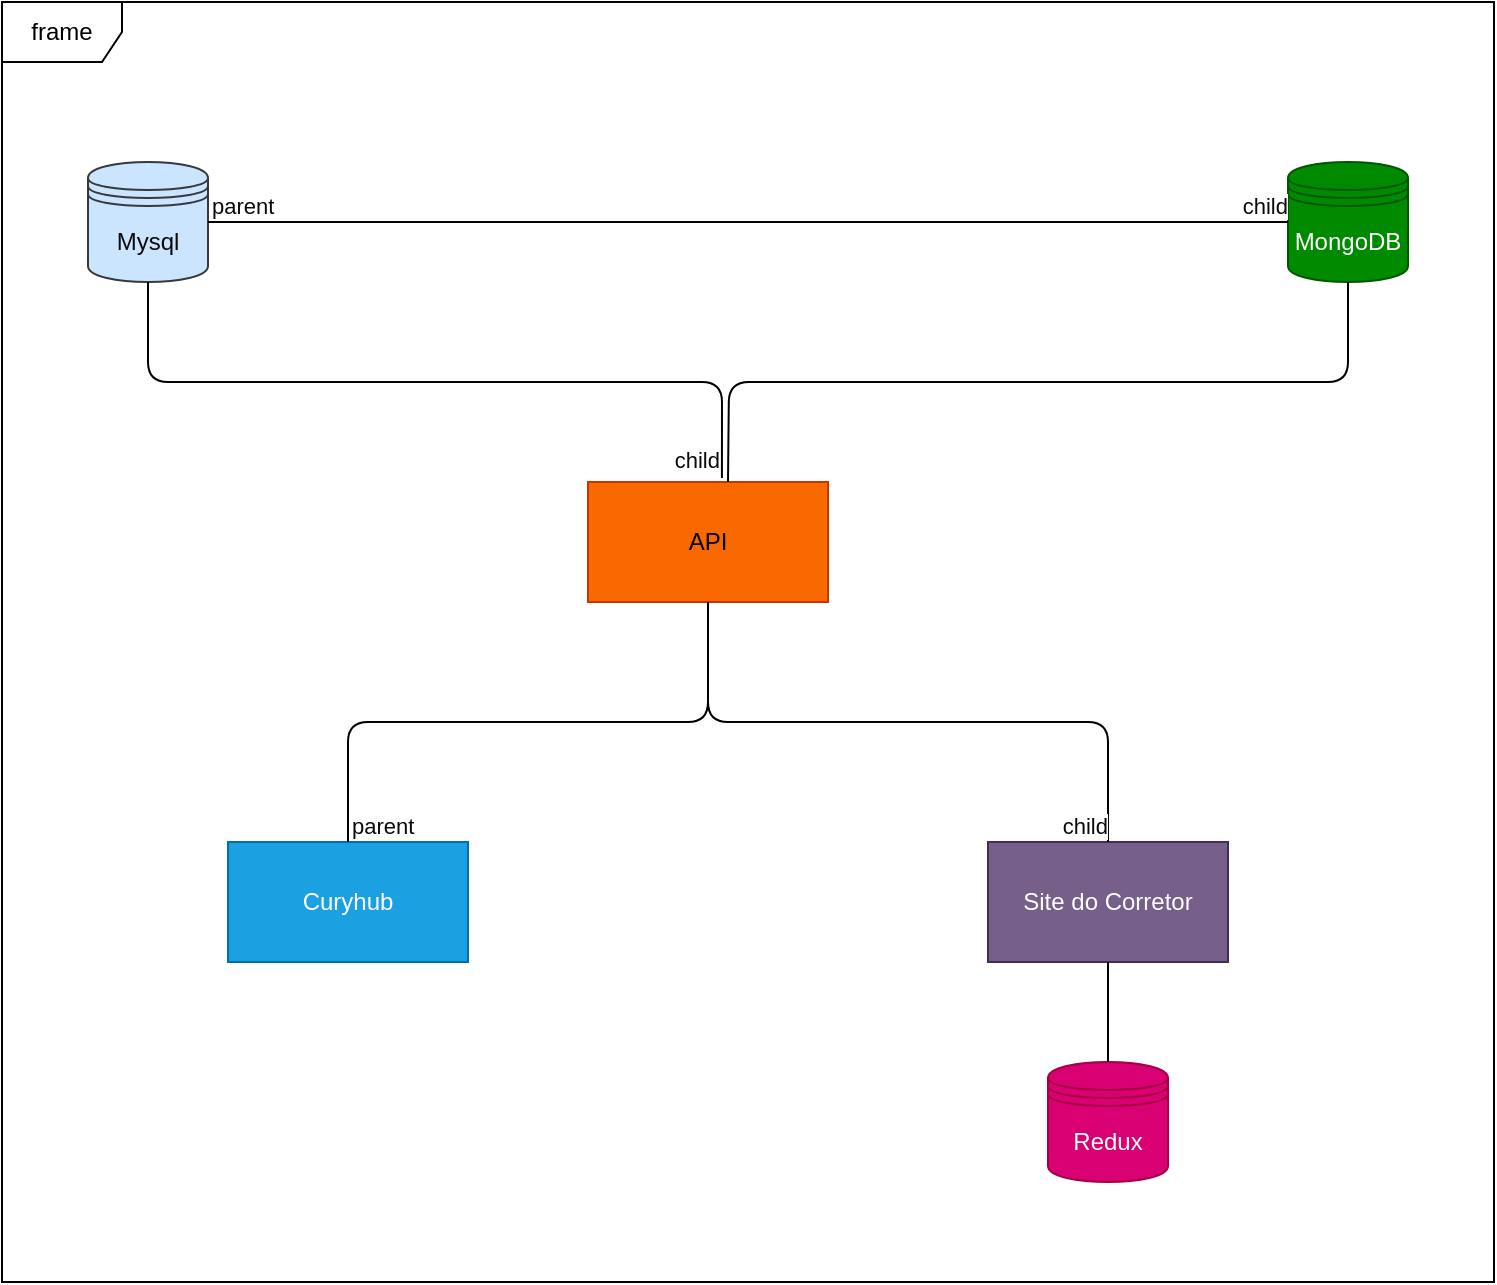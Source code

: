 <mxfile>
    <diagram id="jd7VHT37Ylqa_fM4edWm" name="Página-1">
        <mxGraphModel dx="1075" dy="1577" grid="1" gridSize="10" guides="1" tooltips="1" connect="1" arrows="1" fold="1" page="1" pageScale="1" pageWidth="827" pageHeight="1169" math="0" shadow="0">
            <root>
                <mxCell id="0"/>
                <mxCell id="1" parent="0"/>
                <mxCell id="9" value="&lt;font color=&quot;#0a0a0a&quot;&gt;Mysql&lt;/font&gt;" style="shape=datastore;whiteSpace=wrap;html=1;fillColor=#cce5ff;strokeColor=#36393d;" parent="1" vertex="1">
                    <mxGeometry x="84" y="30" width="60" height="60" as="geometry"/>
                </mxCell>
                <mxCell id="10" value="MongoDB" style="shape=datastore;whiteSpace=wrap;html=1;fillColor=#008a00;fontColor=#ffffff;strokeColor=#005700;" parent="1" vertex="1">
                    <mxGeometry x="684" y="30" width="60" height="60" as="geometry"/>
                </mxCell>
                <UserObject label="Site do Corretor" treeRoot="1" id="11">
                    <mxCell style="whiteSpace=wrap;html=1;align=center;treeFolding=1;treeMoving=1;newEdgeStyle={&quot;edgeStyle&quot;:&quot;elbowEdgeStyle&quot;,&quot;startArrow&quot;:&quot;none&quot;,&quot;endArrow&quot;:&quot;none&quot;};fillColor=#76608a;strokeColor=#432D57;fontColor=#ffffff;" parent="1" vertex="1">
                        <mxGeometry x="534" y="370" width="120" height="60" as="geometry"/>
                    </mxCell>
                </UserObject>
                <mxCell id="12" value="" style="endArrow=none;html=1;edgeStyle=orthogonalEdgeStyle;fontColor=#0A0A0A;exitX=0.5;exitY=1;exitDx=0;exitDy=0;" parent="1" source="15" target="11" edge="1">
                    <mxGeometry relative="1" as="geometry">
                        <mxPoint x="714" y="100" as="sourcePoint"/>
                        <mxPoint x="624" y="230" as="targetPoint"/>
                    </mxGeometry>
                </mxCell>
                <mxCell id="14" value="child" style="edgeLabel;resizable=0;html=1;align=right;verticalAlign=bottom;fontColor=#0A0A0A;gradientColor=none;" parent="12" connectable="0" vertex="1">
                    <mxGeometry x="1" relative="1" as="geometry"/>
                </mxCell>
                <UserObject label="API" treeRoot="1" id="15">
                    <mxCell style="whiteSpace=wrap;html=1;align=center;treeFolding=1;treeMoving=1;newEdgeStyle={&quot;edgeStyle&quot;:&quot;elbowEdgeStyle&quot;,&quot;startArrow&quot;:&quot;none&quot;,&quot;endArrow&quot;:&quot;none&quot;};fillColor=#fa6800;strokeColor=#C73500;fontColor=#000000;" parent="1" vertex="1">
                        <mxGeometry x="334" y="190" width="120" height="60" as="geometry"/>
                    </mxCell>
                </UserObject>
                <mxCell id="16" value="" style="endArrow=none;html=1;edgeStyle=orthogonalEdgeStyle;fontColor=#0A0A0A;entryX=0.558;entryY=-0.033;entryDx=0;entryDy=0;exitX=0.5;exitY=1;exitDx=0;exitDy=0;entryPerimeter=0;" parent="1" source="9" target="15" edge="1">
                    <mxGeometry relative="1" as="geometry">
                        <mxPoint x="364" y="100" as="sourcePoint"/>
                        <mxPoint x="364" y="280" as="targetPoint"/>
                    </mxGeometry>
                </mxCell>
                <mxCell id="17" value="child" style="edgeLabel;resizable=0;html=1;align=right;verticalAlign=bottom;fontColor=#0A0A0A;gradientColor=none;" parent="16" connectable="0" vertex="1">
                    <mxGeometry x="1" relative="1" as="geometry"/>
                </mxCell>
                <mxCell id="18" value="" style="endArrow=none;html=1;edgeStyle=orthogonalEdgeStyle;fontColor=#0A0A0A;exitX=1;exitY=0.5;exitDx=0;exitDy=0;entryX=0;entryY=0.5;entryDx=0;entryDy=0;" parent="1" source="9" target="10" edge="1">
                    <mxGeometry relative="1" as="geometry">
                        <mxPoint x="464" y="230" as="sourcePoint"/>
                        <mxPoint x="624" y="230" as="targetPoint"/>
                    </mxGeometry>
                </mxCell>
                <mxCell id="19" value="parent" style="edgeLabel;resizable=0;html=1;align=left;verticalAlign=bottom;fontColor=#0A0A0A;gradientColor=none;" parent="18" connectable="0" vertex="1">
                    <mxGeometry x="-1" relative="1" as="geometry"/>
                </mxCell>
                <mxCell id="20" value="child" style="edgeLabel;resizable=0;html=1;align=right;verticalAlign=bottom;fontColor=#0A0A0A;gradientColor=none;" parent="18" connectable="0" vertex="1">
                    <mxGeometry x="1" relative="1" as="geometry"/>
                </mxCell>
                <UserObject label="Curyhub" treeRoot="1" id="21">
                    <mxCell style="whiteSpace=wrap;html=1;align=center;treeFolding=1;treeMoving=1;newEdgeStyle={&quot;edgeStyle&quot;:&quot;elbowEdgeStyle&quot;,&quot;startArrow&quot;:&quot;none&quot;,&quot;endArrow&quot;:&quot;none&quot;};fillColor=#1ba1e2;strokeColor=#006EAF;fontColor=#ffffff;" parent="1" vertex="1">
                        <mxGeometry x="154" y="370" width="120" height="60" as="geometry"/>
                    </mxCell>
                </UserObject>
                <mxCell id="22" value="" style="endArrow=none;html=1;edgeStyle=orthogonalEdgeStyle;fontColor=#0A0A0A;exitX=0.5;exitY=0;exitDx=0;exitDy=0;entryX=0.5;entryY=1;entryDx=0;entryDy=0;" parent="1" source="21" target="15" edge="1">
                    <mxGeometry relative="1" as="geometry">
                        <mxPoint x="464" y="230" as="sourcePoint"/>
                        <mxPoint x="624" y="230" as="targetPoint"/>
                    </mxGeometry>
                </mxCell>
                <mxCell id="23" value="parent" style="edgeLabel;resizable=0;html=1;align=left;verticalAlign=bottom;fontColor=#0A0A0A;gradientColor=none;" parent="22" connectable="0" vertex="1">
                    <mxGeometry x="-1" relative="1" as="geometry"/>
                </mxCell>
                <mxCell id="26" value="" style="endArrow=none;html=1;edgeStyle=orthogonalEdgeStyle;fontColor=#0A0A0A;exitX=0.5;exitY=1;exitDx=0;exitDy=0;" parent="1" source="10" edge="1">
                    <mxGeometry relative="1" as="geometry">
                        <mxPoint x="234" y="100" as="sourcePoint"/>
                        <mxPoint x="404" y="190" as="targetPoint"/>
                    </mxGeometry>
                </mxCell>
                <mxCell id="28" value="Redux" style="shape=datastore;whiteSpace=wrap;html=1;fontColor=#ffffff;fillColor=#d80073;strokeColor=#A50040;" parent="1" vertex="1">
                    <mxGeometry x="564" y="480" width="60" height="60" as="geometry"/>
                </mxCell>
                <mxCell id="29" value="" style="endArrow=none;html=1;edgeStyle=orthogonalEdgeStyle;fontColor=#0A0A0A;entryX=0.5;entryY=1;entryDx=0;entryDy=0;" parent="1" source="28" target="11" edge="1">
                    <mxGeometry relative="1" as="geometry">
                        <mxPoint x="464" y="230" as="sourcePoint"/>
                        <mxPoint x="624" y="230" as="targetPoint"/>
                    </mxGeometry>
                </mxCell>
                <mxCell id="30" value="frame" style="shape=umlFrame;whiteSpace=wrap;html=1;" vertex="1" parent="1">
                    <mxGeometry x="41" y="-50" width="746" height="640" as="geometry"/>
                </mxCell>
            </root>
        </mxGraphModel>
    </diagram>
</mxfile>
